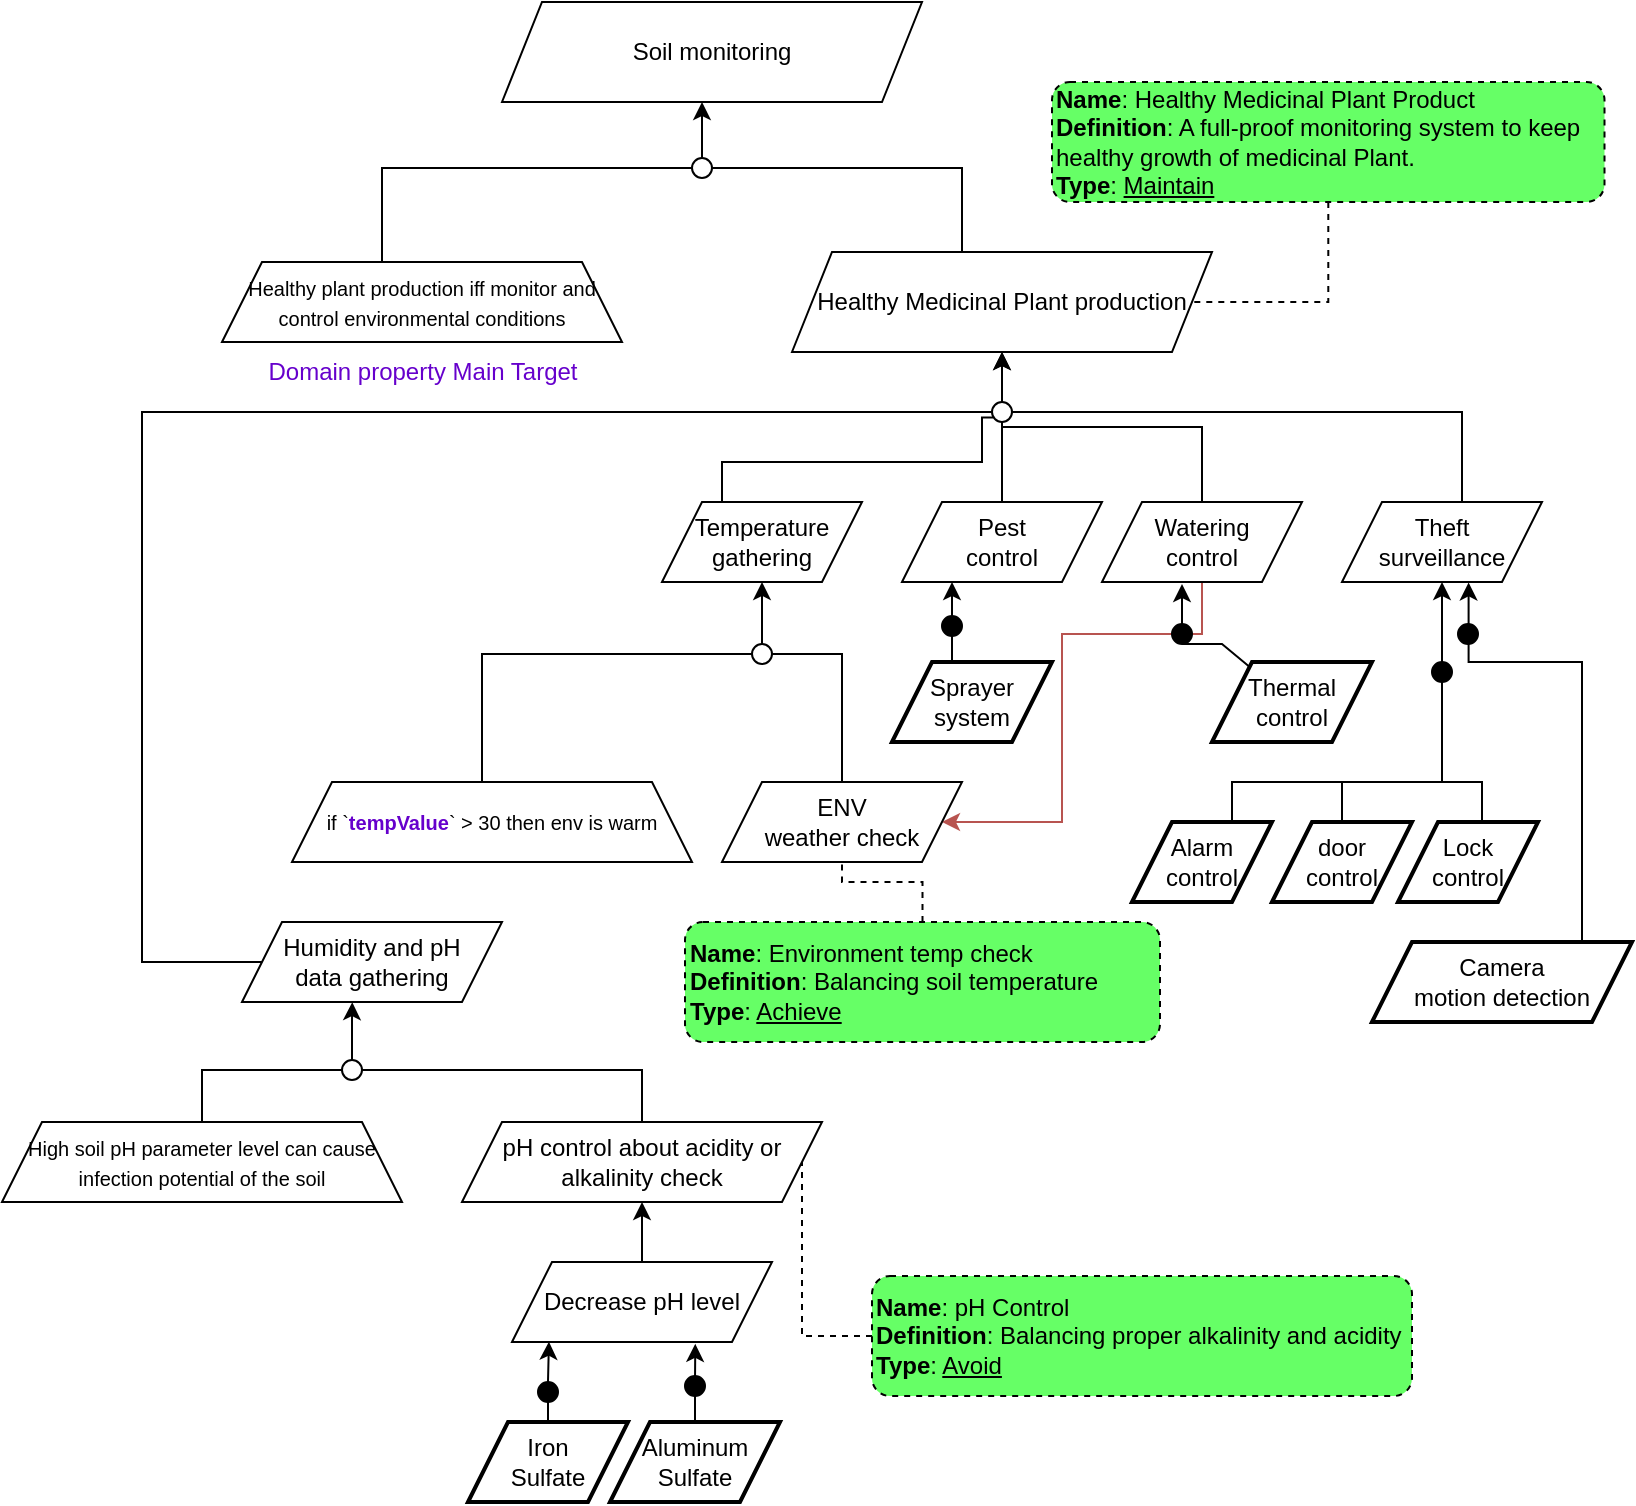 <mxfile version="24.6.5" type="device">
  <diagram name="Page-1" id="l1uUtGG2cnCx0tmV5EOH">
    <mxGraphModel dx="1183" dy="677" grid="1" gridSize="10" guides="1" tooltips="1" connect="1" arrows="1" fold="1" page="1" pageScale="1" pageWidth="850" pageHeight="1100" math="0" shadow="0">
      <root>
        <mxCell id="0" />
        <mxCell id="1" parent="0" />
        <mxCell id="2mfYXmkHXtTTaGJLligQ-70" style="edgeStyle=orthogonalEdgeStyle;rounded=0;orthogonalLoop=1;jettySize=auto;html=1;endArrow=none;endFill=0;fillColor=#f8cecc;strokeColor=#b85450;startArrow=classic;startFill=1;" parent="1" source="2mfYXmkHXtTTaGJLligQ-52" target="2mfYXmkHXtTTaGJLligQ-3" edge="1">
          <mxGeometry relative="1" as="geometry">
            <Array as="points">
              <mxPoint x="560" y="420" />
              <mxPoint x="560" y="326" />
              <mxPoint x="630" y="326" />
            </Array>
          </mxGeometry>
        </mxCell>
        <mxCell id="2mfYXmkHXtTTaGJLligQ-1" value="Soil monitoring" style="shape=parallelogram;perimeter=parallelogramPerimeter;whiteSpace=wrap;html=1;fixedSize=1;" parent="1" vertex="1">
          <mxGeometry x="280" y="10" width="210" height="50" as="geometry" />
        </mxCell>
        <mxCell id="2mfYXmkHXtTTaGJLligQ-22" style="edgeStyle=orthogonalEdgeStyle;rounded=0;orthogonalLoop=1;jettySize=auto;html=1;entryX=1;entryY=0.5;entryDx=0;entryDy=0;endArrow=none;endFill=0;" parent="1" source="2mfYXmkHXtTTaGJLligQ-2" target="2mfYXmkHXtTTaGJLligQ-15" edge="1">
          <mxGeometry relative="1" as="geometry">
            <Array as="points">
              <mxPoint x="760" y="215" />
            </Array>
          </mxGeometry>
        </mxCell>
        <mxCell id="2mfYXmkHXtTTaGJLligQ-2" value="Theft&lt;div&gt;surveillance&lt;/div&gt;" style="shape=parallelogram;perimeter=parallelogramPerimeter;whiteSpace=wrap;html=1;fixedSize=1;" parent="1" vertex="1">
          <mxGeometry x="700" y="260" width="100" height="40" as="geometry" />
        </mxCell>
        <mxCell id="2mfYXmkHXtTTaGJLligQ-17" value="" style="edgeStyle=orthogonalEdgeStyle;rounded=0;orthogonalLoop=1;jettySize=auto;html=1;" parent="1" source="2mfYXmkHXtTTaGJLligQ-3" target="2mfYXmkHXtTTaGJLligQ-9" edge="1">
          <mxGeometry relative="1" as="geometry" />
        </mxCell>
        <mxCell id="2mfYXmkHXtTTaGJLligQ-3" value="Watering&lt;div&gt;control&lt;/div&gt;" style="shape=parallelogram;perimeter=parallelogramPerimeter;whiteSpace=wrap;html=1;fixedSize=1;" parent="1" vertex="1">
          <mxGeometry x="580" y="260" width="100" height="40" as="geometry" />
        </mxCell>
        <mxCell id="2mfYXmkHXtTTaGJLligQ-18" value="" style="edgeStyle=orthogonalEdgeStyle;rounded=0;orthogonalLoop=1;jettySize=auto;html=1;endArrow=none;endFill=0;" parent="1" source="2mfYXmkHXtTTaGJLligQ-4" target="2mfYXmkHXtTTaGJLligQ-15" edge="1">
          <mxGeometry relative="1" as="geometry" />
        </mxCell>
        <mxCell id="2mfYXmkHXtTTaGJLligQ-4" value="Pest&lt;div&gt;control&lt;/div&gt;" style="shape=parallelogram;perimeter=parallelogramPerimeter;whiteSpace=wrap;html=1;fixedSize=1;" parent="1" vertex="1">
          <mxGeometry x="480" y="260" width="100" height="40" as="geometry" />
        </mxCell>
        <mxCell id="2mfYXmkHXtTTaGJLligQ-5" value="Temperature&lt;div&gt;gathering&lt;/div&gt;" style="shape=parallelogram;perimeter=parallelogramPerimeter;whiteSpace=wrap;html=1;fixedSize=1;" parent="1" vertex="1">
          <mxGeometry x="360" y="260" width="100" height="40" as="geometry" />
        </mxCell>
        <mxCell id="2mfYXmkHXtTTaGJLligQ-21" style="edgeStyle=orthogonalEdgeStyle;rounded=0;orthogonalLoop=1;jettySize=auto;html=1;entryX=0;entryY=0.5;entryDx=0;entryDy=0;endArrow=none;endFill=0;" parent="1" source="2mfYXmkHXtTTaGJLligQ-6" target="2mfYXmkHXtTTaGJLligQ-15" edge="1">
          <mxGeometry relative="1" as="geometry">
            <Array as="points">
              <mxPoint x="100" y="490" />
              <mxPoint x="100" y="215" />
            </Array>
          </mxGeometry>
        </mxCell>
        <mxCell id="2mfYXmkHXtTTaGJLligQ-6" value="Humidity and pH&lt;div&gt;data gathering&lt;/div&gt;" style="shape=parallelogram;perimeter=parallelogramPerimeter;whiteSpace=wrap;html=1;fixedSize=1;" parent="1" vertex="1">
          <mxGeometry x="150" y="470" width="130" height="40" as="geometry" />
        </mxCell>
        <mxCell id="2mfYXmkHXtTTaGJLligQ-12" style="edgeStyle=orthogonalEdgeStyle;rounded=0;orthogonalLoop=1;jettySize=auto;html=1;entryX=0;entryY=0.5;entryDx=0;entryDy=0;endArrow=none;endFill=0;" parent="1" source="2mfYXmkHXtTTaGJLligQ-8" target="2mfYXmkHXtTTaGJLligQ-10" edge="1">
          <mxGeometry relative="1" as="geometry">
            <Array as="points">
              <mxPoint x="220" y="93" />
            </Array>
          </mxGeometry>
        </mxCell>
        <mxCell id="2mfYXmkHXtTTaGJLligQ-8" value="&lt;span style=&quot;font-size: 10px;&quot;&gt;Healthy plant production iff monitor and control environmental conditions&lt;/span&gt;" style="shape=trapezoid;perimeter=trapezoidPerimeter;whiteSpace=wrap;html=1;fixedSize=1;" parent="1" vertex="1">
          <mxGeometry x="140" y="140" width="200" height="40" as="geometry" />
        </mxCell>
        <mxCell id="2mfYXmkHXtTTaGJLligQ-13" style="edgeStyle=orthogonalEdgeStyle;rounded=0;orthogonalLoop=1;jettySize=auto;html=1;entryX=1;entryY=0.5;entryDx=0;entryDy=0;endArrow=none;endFill=0;" parent="1" source="2mfYXmkHXtTTaGJLligQ-9" target="2mfYXmkHXtTTaGJLligQ-10" edge="1">
          <mxGeometry relative="1" as="geometry">
            <Array as="points">
              <mxPoint x="510" y="93" />
            </Array>
          </mxGeometry>
        </mxCell>
        <mxCell id="2mfYXmkHXtTTaGJLligQ-9" value="Healthy Medicinal Plant production" style="shape=parallelogram;perimeter=parallelogramPerimeter;whiteSpace=wrap;html=1;fixedSize=1;" parent="1" vertex="1">
          <mxGeometry x="425" y="135" width="210" height="50" as="geometry" />
        </mxCell>
        <mxCell id="2mfYXmkHXtTTaGJLligQ-11" value="" style="edgeStyle=orthogonalEdgeStyle;rounded=0;orthogonalLoop=1;jettySize=auto;html=1;" parent="1" source="2mfYXmkHXtTTaGJLligQ-10" target="2mfYXmkHXtTTaGJLligQ-1" edge="1">
          <mxGeometry relative="1" as="geometry">
            <Array as="points">
              <mxPoint x="380" y="80" />
              <mxPoint x="380" y="80" />
            </Array>
          </mxGeometry>
        </mxCell>
        <mxCell id="2mfYXmkHXtTTaGJLligQ-10" value="" style="ellipse;whiteSpace=wrap;html=1;aspect=fixed;" parent="1" vertex="1">
          <mxGeometry x="375" y="88" width="10" height="10" as="geometry" />
        </mxCell>
        <mxCell id="2mfYXmkHXtTTaGJLligQ-16" value="" style="edgeStyle=orthogonalEdgeStyle;rounded=0;orthogonalLoop=1;jettySize=auto;html=1;" parent="1" source="2mfYXmkHXtTTaGJLligQ-15" target="2mfYXmkHXtTTaGJLligQ-9" edge="1">
          <mxGeometry relative="1" as="geometry" />
        </mxCell>
        <mxCell id="2mfYXmkHXtTTaGJLligQ-15" value="" style="ellipse;whiteSpace=wrap;html=1;aspect=fixed;" parent="1" vertex="1">
          <mxGeometry x="525" y="210" width="10" height="10" as="geometry" />
        </mxCell>
        <mxCell id="2mfYXmkHXtTTaGJLligQ-20" style="edgeStyle=orthogonalEdgeStyle;rounded=0;orthogonalLoop=1;jettySize=auto;html=1;entryX=0.057;entryY=0.77;entryDx=0;entryDy=0;entryPerimeter=0;endArrow=none;endFill=0;" parent="1" source="2mfYXmkHXtTTaGJLligQ-5" target="2mfYXmkHXtTTaGJLligQ-15" edge="1">
          <mxGeometry relative="1" as="geometry">
            <Array as="points">
              <mxPoint x="390" y="240" />
              <mxPoint x="520" y="240" />
              <mxPoint x="520" y="218" />
            </Array>
          </mxGeometry>
        </mxCell>
        <mxCell id="2mfYXmkHXtTTaGJLligQ-24" value="Camera&lt;div&gt;motion detection&lt;/div&gt;" style="shape=parallelogram;perimeter=parallelogramPerimeter;whiteSpace=wrap;html=1;fixedSize=1;strokeWidth=2;" parent="1" vertex="1">
          <mxGeometry x="715" y="480" width="130" height="40" as="geometry" />
        </mxCell>
        <mxCell id="2mfYXmkHXtTTaGJLligQ-32" value="" style="edgeStyle=orthogonalEdgeStyle;rounded=0;orthogonalLoop=1;jettySize=auto;html=1;endArrow=none;endFill=0;" parent="1" source="2mfYXmkHXtTTaGJLligQ-28" target="2mfYXmkHXtTTaGJLligQ-31" edge="1">
          <mxGeometry relative="1" as="geometry">
            <Array as="points">
              <mxPoint x="770" y="400" />
              <mxPoint x="750" y="400" />
            </Array>
          </mxGeometry>
        </mxCell>
        <mxCell id="2mfYXmkHXtTTaGJLligQ-28" value="Lock&lt;div&gt;control&lt;/div&gt;" style="shape=parallelogram;perimeter=parallelogramPerimeter;whiteSpace=wrap;html=1;fixedSize=1;strokeWidth=2;" parent="1" vertex="1">
          <mxGeometry x="728" y="420" width="70" height="40" as="geometry" />
        </mxCell>
        <mxCell id="2mfYXmkHXtTTaGJLligQ-33" value="" style="edgeStyle=orthogonalEdgeStyle;rounded=0;orthogonalLoop=1;jettySize=auto;html=1;endArrow=none;endFill=0;" parent="1" source="2mfYXmkHXtTTaGJLligQ-29" target="2mfYXmkHXtTTaGJLligQ-31" edge="1">
          <mxGeometry relative="1" as="geometry">
            <Array as="points">
              <mxPoint x="700" y="400" />
              <mxPoint x="750" y="400" />
            </Array>
          </mxGeometry>
        </mxCell>
        <mxCell id="2mfYXmkHXtTTaGJLligQ-29" value="door&lt;div&gt;control&lt;/div&gt;" style="shape=parallelogram;perimeter=parallelogramPerimeter;whiteSpace=wrap;html=1;fixedSize=1;strokeWidth=2;" parent="1" vertex="1">
          <mxGeometry x="665" y="420" width="70" height="40" as="geometry" />
        </mxCell>
        <mxCell id="2mfYXmkHXtTTaGJLligQ-37" style="edgeStyle=orthogonalEdgeStyle;rounded=0;orthogonalLoop=1;jettySize=auto;html=1;entryX=0.5;entryY=1;entryDx=0;entryDy=0;endArrow=none;endFill=0;" parent="1" source="2mfYXmkHXtTTaGJLligQ-30" target="2mfYXmkHXtTTaGJLligQ-31" edge="1">
          <mxGeometry relative="1" as="geometry">
            <Array as="points">
              <mxPoint x="645" y="400" />
              <mxPoint x="750" y="400" />
            </Array>
          </mxGeometry>
        </mxCell>
        <mxCell id="2mfYXmkHXtTTaGJLligQ-30" value="Alarm&lt;div&gt;control&lt;/div&gt;" style="shape=parallelogram;perimeter=parallelogramPerimeter;whiteSpace=wrap;html=1;fixedSize=1;strokeWidth=2;" parent="1" vertex="1">
          <mxGeometry x="595" y="420" width="70" height="40" as="geometry" />
        </mxCell>
        <mxCell id="2mfYXmkHXtTTaGJLligQ-34" value="" style="edgeStyle=orthogonalEdgeStyle;rounded=0;orthogonalLoop=1;jettySize=auto;html=1;" parent="1" source="2mfYXmkHXtTTaGJLligQ-31" target="2mfYXmkHXtTTaGJLligQ-2" edge="1">
          <mxGeometry relative="1" as="geometry" />
        </mxCell>
        <mxCell id="2mfYXmkHXtTTaGJLligQ-31" value="" style="ellipse;whiteSpace=wrap;html=1;aspect=fixed;fillColor=#000000;" parent="1" vertex="1">
          <mxGeometry x="745" y="340" width="10" height="10" as="geometry" />
        </mxCell>
        <mxCell id="2mfYXmkHXtTTaGJLligQ-38" style="edgeStyle=orthogonalEdgeStyle;rounded=0;orthogonalLoop=1;jettySize=auto;html=1;entryX=0.633;entryY=1.006;entryDx=0;entryDy=0;entryPerimeter=0;" parent="1" source="2mfYXmkHXtTTaGJLligQ-24" target="2mfYXmkHXtTTaGJLligQ-2" edge="1">
          <mxGeometry relative="1" as="geometry">
            <Array as="points">
              <mxPoint x="820" y="340" />
              <mxPoint x="763" y="340" />
            </Array>
          </mxGeometry>
        </mxCell>
        <mxCell id="2mfYXmkHXtTTaGJLligQ-39" value="" style="ellipse;whiteSpace=wrap;html=1;aspect=fixed;fillColor=#000000;" parent="1" vertex="1">
          <mxGeometry x="758" y="321" width="10" height="10" as="geometry" />
        </mxCell>
        <mxCell id="2mfYXmkHXtTTaGJLligQ-45" style="edgeStyle=orthogonalEdgeStyle;rounded=0;orthogonalLoop=1;jettySize=auto;html=1;entryX=0.5;entryY=1;entryDx=0;entryDy=0;endArrow=none;endFill=0;" parent="1" source="2mfYXmkHXtTTaGJLligQ-40" target="2mfYXmkHXtTTaGJLligQ-42" edge="1">
          <mxGeometry relative="1" as="geometry">
            <Array as="points">
              <mxPoint x="640" y="331" />
            </Array>
          </mxGeometry>
        </mxCell>
        <mxCell id="2mfYXmkHXtTTaGJLligQ-40" value="Thermal&lt;div&gt;control&lt;/div&gt;" style="shape=parallelogram;perimeter=parallelogramPerimeter;whiteSpace=wrap;html=1;fixedSize=1;strokeWidth=2;" parent="1" vertex="1">
          <mxGeometry x="635" y="340" width="80" height="40" as="geometry" />
        </mxCell>
        <mxCell id="2mfYXmkHXtTTaGJLligQ-43" value="" style="edgeStyle=orthogonalEdgeStyle;rounded=0;orthogonalLoop=1;jettySize=auto;html=1;entryX=0.396;entryY=1.016;entryDx=0;entryDy=0;entryPerimeter=0;" parent="1" source="2mfYXmkHXtTTaGJLligQ-42" target="2mfYXmkHXtTTaGJLligQ-3" edge="1">
          <mxGeometry relative="1" as="geometry" />
        </mxCell>
        <mxCell id="2mfYXmkHXtTTaGJLligQ-42" value="" style="ellipse;whiteSpace=wrap;html=1;aspect=fixed;fillColor=#000000;" parent="1" vertex="1">
          <mxGeometry x="615" y="321" width="10" height="10" as="geometry" />
        </mxCell>
        <mxCell id="2mfYXmkHXtTTaGJLligQ-48" style="edgeStyle=orthogonalEdgeStyle;rounded=0;orthogonalLoop=1;jettySize=auto;html=1;entryX=0.25;entryY=1;entryDx=0;entryDy=0;" parent="1" source="2mfYXmkHXtTTaGJLligQ-47" target="2mfYXmkHXtTTaGJLligQ-4" edge="1">
          <mxGeometry relative="1" as="geometry">
            <Array as="points">
              <mxPoint x="505" y="350" />
              <mxPoint x="505" y="350" />
            </Array>
          </mxGeometry>
        </mxCell>
        <mxCell id="2mfYXmkHXtTTaGJLligQ-47" value="Sprayer&lt;div&gt;system&lt;/div&gt;" style="shape=parallelogram;perimeter=parallelogramPerimeter;whiteSpace=wrap;html=1;fixedSize=1;strokeWidth=2;" parent="1" vertex="1">
          <mxGeometry x="475" y="340" width="80" height="40" as="geometry" />
        </mxCell>
        <mxCell id="2mfYXmkHXtTTaGJLligQ-49" value="" style="ellipse;whiteSpace=wrap;html=1;aspect=fixed;fillColor=#000000;" parent="1" vertex="1">
          <mxGeometry x="500" y="317" width="10" height="10" as="geometry" />
        </mxCell>
        <mxCell id="2mfYXmkHXtTTaGJLligQ-57" value="" style="edgeStyle=orthogonalEdgeStyle;rounded=0;orthogonalLoop=1;jettySize=auto;html=1;endArrow=none;endFill=0;" parent="1" source="2mfYXmkHXtTTaGJLligQ-52" target="2mfYXmkHXtTTaGJLligQ-55" edge="1">
          <mxGeometry relative="1" as="geometry">
            <Array as="points">
              <mxPoint x="450" y="336" />
            </Array>
          </mxGeometry>
        </mxCell>
        <mxCell id="2mfYXmkHXtTTaGJLligQ-52" value="ENV&lt;div&gt;weather check&lt;/div&gt;" style="shape=parallelogram;perimeter=parallelogramPerimeter;whiteSpace=wrap;html=1;fixedSize=1;" parent="1" vertex="1">
          <mxGeometry x="390" y="400" width="120" height="40" as="geometry" />
        </mxCell>
        <mxCell id="2mfYXmkHXtTTaGJLligQ-58" style="edgeStyle=orthogonalEdgeStyle;rounded=0;orthogonalLoop=1;jettySize=auto;html=1;entryX=0;entryY=0.5;entryDx=0;entryDy=0;endArrow=none;endFill=0;" parent="1" source="2mfYXmkHXtTTaGJLligQ-53" target="2mfYXmkHXtTTaGJLligQ-55" edge="1">
          <mxGeometry relative="1" as="geometry">
            <Array as="points">
              <mxPoint x="270" y="336" />
            </Array>
          </mxGeometry>
        </mxCell>
        <mxCell id="2mfYXmkHXtTTaGJLligQ-53" value="&lt;font style=&quot;font-size: 10px;&quot;&gt;if `&lt;font color=&quot;#6600cc&quot;&gt;&lt;b&gt;tempValue&lt;/b&gt;&lt;/font&gt;` &amp;gt; 30 then env is warm&lt;/font&gt;" style="shape=trapezoid;perimeter=trapezoidPerimeter;whiteSpace=wrap;html=1;fixedSize=1;" parent="1" vertex="1">
          <mxGeometry x="175" y="400" width="200" height="40" as="geometry" />
        </mxCell>
        <mxCell id="2mfYXmkHXtTTaGJLligQ-56" value="" style="edgeStyle=orthogonalEdgeStyle;rounded=0;orthogonalLoop=1;jettySize=auto;html=1;" parent="1" source="2mfYXmkHXtTTaGJLligQ-55" target="2mfYXmkHXtTTaGJLligQ-5" edge="1">
          <mxGeometry relative="1" as="geometry" />
        </mxCell>
        <mxCell id="2mfYXmkHXtTTaGJLligQ-55" value="" style="ellipse;whiteSpace=wrap;html=1;aspect=fixed;" parent="1" vertex="1">
          <mxGeometry x="405" y="331" width="10" height="10" as="geometry" />
        </mxCell>
        <mxCell id="2mfYXmkHXtTTaGJLligQ-80" style="edgeStyle=orthogonalEdgeStyle;rounded=0;orthogonalLoop=1;jettySize=auto;html=1;entryX=1;entryY=0.5;entryDx=0;entryDy=0;endArrow=none;endFill=0;" parent="1" source="2mfYXmkHXtTTaGJLligQ-71" target="2mfYXmkHXtTTaGJLligQ-75" edge="1">
          <mxGeometry relative="1" as="geometry">
            <Array as="points">
              <mxPoint x="350" y="544" />
            </Array>
          </mxGeometry>
        </mxCell>
        <mxCell id="2mfYXmkHXtTTaGJLligQ-71" value="pH control about acidity or alkalinity check" style="shape=parallelogram;perimeter=parallelogramPerimeter;whiteSpace=wrap;html=1;fixedSize=1;" parent="1" vertex="1">
          <mxGeometry x="260" y="570" width="180" height="40" as="geometry" />
        </mxCell>
        <mxCell id="2mfYXmkHXtTTaGJLligQ-79" style="edgeStyle=orthogonalEdgeStyle;rounded=0;orthogonalLoop=1;jettySize=auto;html=1;entryX=0;entryY=0.5;entryDx=0;entryDy=0;endArrow=none;endFill=0;" parent="1" source="2mfYXmkHXtTTaGJLligQ-72" target="2mfYXmkHXtTTaGJLligQ-75" edge="1">
          <mxGeometry relative="1" as="geometry" />
        </mxCell>
        <mxCell id="2mfYXmkHXtTTaGJLligQ-72" value="&lt;span style=&quot;font-size: 10px;&quot;&gt;High soil pH parameter level can cause infection potential of the soil&lt;/span&gt;" style="shape=trapezoid;perimeter=trapezoidPerimeter;whiteSpace=wrap;html=1;fixedSize=1;" parent="1" vertex="1">
          <mxGeometry x="30" y="570" width="200" height="40" as="geometry" />
        </mxCell>
        <mxCell id="2mfYXmkHXtTTaGJLligQ-75" value="" style="ellipse;whiteSpace=wrap;html=1;aspect=fixed;" parent="1" vertex="1">
          <mxGeometry x="200" y="539" width="10" height="10" as="geometry" />
        </mxCell>
        <mxCell id="2mfYXmkHXtTTaGJLligQ-78" style="edgeStyle=orthogonalEdgeStyle;rounded=0;orthogonalLoop=1;jettySize=auto;html=1;entryX=0.424;entryY=1.002;entryDx=0;entryDy=0;entryPerimeter=0;" parent="1" source="2mfYXmkHXtTTaGJLligQ-75" target="2mfYXmkHXtTTaGJLligQ-6" edge="1">
          <mxGeometry relative="1" as="geometry" />
        </mxCell>
        <mxCell id="2mfYXmkHXtTTaGJLligQ-82" value="" style="edgeStyle=orthogonalEdgeStyle;rounded=0;orthogonalLoop=1;jettySize=auto;html=1;" parent="1" source="2mfYXmkHXtTTaGJLligQ-81" target="2mfYXmkHXtTTaGJLligQ-71" edge="1">
          <mxGeometry relative="1" as="geometry" />
        </mxCell>
        <mxCell id="2mfYXmkHXtTTaGJLligQ-81" value="Decrease pH level" style="shape=parallelogram;perimeter=parallelogramPerimeter;whiteSpace=wrap;html=1;fixedSize=1;" parent="1" vertex="1">
          <mxGeometry x="285" y="640" width="130" height="40" as="geometry" />
        </mxCell>
        <mxCell id="2mfYXmkHXtTTaGJLligQ-83" value="Aluminum&lt;div&gt;Sulfate&lt;/div&gt;" style="shape=parallelogram;perimeter=parallelogramPerimeter;whiteSpace=wrap;html=1;fixedSize=1;strokeWidth=2;" parent="1" vertex="1">
          <mxGeometry x="334" y="720" width="85" height="40" as="geometry" />
        </mxCell>
        <mxCell id="2mfYXmkHXtTTaGJLligQ-84" style="edgeStyle=orthogonalEdgeStyle;rounded=0;orthogonalLoop=1;jettySize=auto;html=1;entryX=0.705;entryY=1.023;entryDx=0;entryDy=0;entryPerimeter=0;" parent="1" source="2mfYXmkHXtTTaGJLligQ-83" target="2mfYXmkHXtTTaGJLligQ-81" edge="1">
          <mxGeometry relative="1" as="geometry" />
        </mxCell>
        <mxCell id="2mfYXmkHXtTTaGJLligQ-85" value="Iron&lt;div&gt;Sulfate&lt;/div&gt;" style="shape=parallelogram;perimeter=parallelogramPerimeter;whiteSpace=wrap;html=1;fixedSize=1;strokeWidth=2;" parent="1" vertex="1">
          <mxGeometry x="263" y="720" width="80" height="40" as="geometry" />
        </mxCell>
        <mxCell id="2mfYXmkHXtTTaGJLligQ-86" style="edgeStyle=orthogonalEdgeStyle;rounded=0;orthogonalLoop=1;jettySize=auto;html=1;entryX=0.142;entryY=0.997;entryDx=0;entryDy=0;entryPerimeter=0;" parent="1" source="2mfYXmkHXtTTaGJLligQ-85" target="2mfYXmkHXtTTaGJLligQ-81" edge="1">
          <mxGeometry relative="1" as="geometry" />
        </mxCell>
        <mxCell id="2mfYXmkHXtTTaGJLligQ-87" value="" style="ellipse;whiteSpace=wrap;html=1;aspect=fixed;fillColor=#000000;" parent="1" vertex="1">
          <mxGeometry x="298" y="700" width="10" height="10" as="geometry" />
        </mxCell>
        <mxCell id="2mfYXmkHXtTTaGJLligQ-88" value="" style="ellipse;whiteSpace=wrap;html=1;aspect=fixed;fillColor=#000000;" parent="1" vertex="1">
          <mxGeometry x="371.5" y="697" width="10" height="10" as="geometry" />
        </mxCell>
        <mxCell id="2mfYXmkHXtTTaGJLligQ-91" style="edgeStyle=orthogonalEdgeStyle;rounded=0;orthogonalLoop=1;jettySize=auto;html=1;entryX=1;entryY=0.5;entryDx=0;entryDy=0;endArrow=none;endFill=0;dashed=1;" parent="1" source="2mfYXmkHXtTTaGJLligQ-90" target="2mfYXmkHXtTTaGJLligQ-9" edge="1">
          <mxGeometry relative="1" as="geometry">
            <Array as="points">
              <mxPoint x="693" y="160" />
            </Array>
          </mxGeometry>
        </mxCell>
        <mxCell id="2mfYXmkHXtTTaGJLligQ-90" value="&lt;div&gt;&lt;b&gt;Name&lt;/b&gt;: Healthy Medicinal Plant Product&lt;/div&gt;&lt;div&gt;&lt;b&gt;Definition&lt;/b&gt;: A full-proof monitoring system to keep healthy growth of medicinal Plant.&lt;/div&gt;&lt;b&gt;Type&lt;/b&gt;: &lt;u&gt;Maintain&lt;/u&gt;" style="rounded=1;whiteSpace=wrap;html=1;dashed=1;fillColor=#66FF66;align=left;" parent="1" vertex="1">
          <mxGeometry x="555" y="50" width="276.25" height="60" as="geometry" />
        </mxCell>
        <mxCell id="2mfYXmkHXtTTaGJLligQ-93" style="edgeStyle=orthogonalEdgeStyle;rounded=0;orthogonalLoop=1;jettySize=auto;html=1;startArrow=none;startFill=0;dashed=1;endArrow=none;endFill=0;" parent="1" source="2mfYXmkHXtTTaGJLligQ-92" target="2mfYXmkHXtTTaGJLligQ-52" edge="1">
          <mxGeometry relative="1" as="geometry" />
        </mxCell>
        <mxCell id="2mfYXmkHXtTTaGJLligQ-92" value="&lt;div&gt;&lt;b&gt;Name&lt;/b&gt;: Environment temp check&lt;/div&gt;&lt;div&gt;&lt;b&gt;Definition&lt;/b&gt;: Balancing soil temperature&lt;/div&gt;&lt;b&gt;Type&lt;/b&gt;: &lt;u&gt;Achieve&lt;/u&gt;" style="rounded=1;whiteSpace=wrap;html=1;dashed=1;fillColor=#66FF66;align=left;" parent="1" vertex="1">
          <mxGeometry x="371.5" y="470" width="237.5" height="60" as="geometry" />
        </mxCell>
        <mxCell id="2mfYXmkHXtTTaGJLligQ-94" value="&lt;font color=&quot;#6600cc&quot;&gt;Domain property Main Target&lt;/font&gt;" style="text;html=1;align=center;verticalAlign=middle;resizable=0;points=[];autosize=1;strokeColor=none;fillColor=none;" parent="1" vertex="1">
          <mxGeometry x="150" y="180" width="180" height="30" as="geometry" />
        </mxCell>
        <mxCell id="2mfYXmkHXtTTaGJLligQ-96" style="edgeStyle=orthogonalEdgeStyle;rounded=0;orthogonalLoop=1;jettySize=auto;html=1;entryX=1;entryY=0.5;entryDx=0;entryDy=0;endArrow=none;endFill=0;dashed=1;" parent="1" source="2mfYXmkHXtTTaGJLligQ-95" target="2mfYXmkHXtTTaGJLligQ-71" edge="1">
          <mxGeometry relative="1" as="geometry" />
        </mxCell>
        <mxCell id="2mfYXmkHXtTTaGJLligQ-95" value="&lt;div&gt;&lt;b&gt;Name&lt;/b&gt;: pH Control&lt;/div&gt;&lt;div&gt;&lt;b&gt;Definition&lt;/b&gt;: Balancing proper alkalinity and acidity&lt;/div&gt;&lt;b&gt;Type&lt;/b&gt;: &lt;u&gt;Avoid&lt;/u&gt;" style="rounded=1;whiteSpace=wrap;html=1;dashed=1;fillColor=#66FF66;align=left;" parent="1" vertex="1">
          <mxGeometry x="465" y="647" width="270" height="60" as="geometry" />
        </mxCell>
      </root>
    </mxGraphModel>
  </diagram>
</mxfile>
